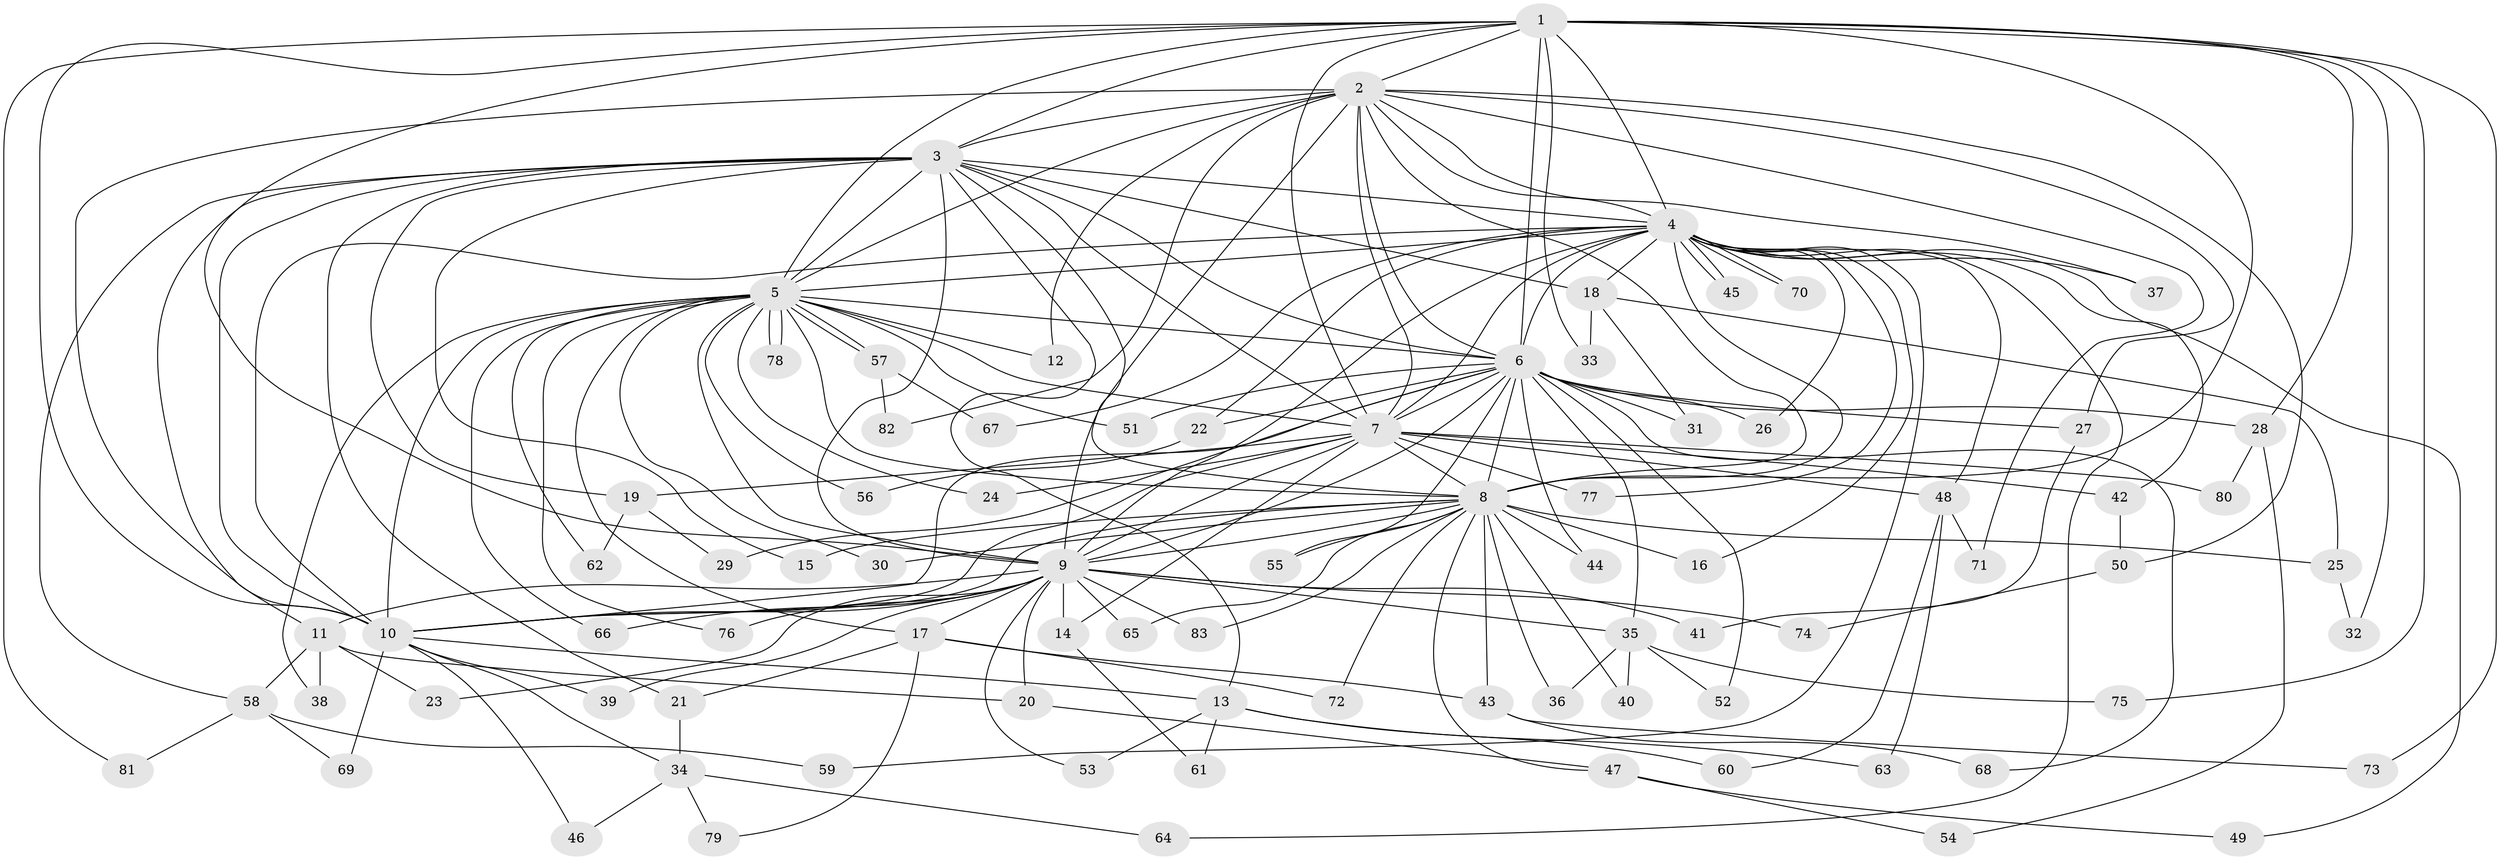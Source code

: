 // coarse degree distribution, {14: 0.016129032258064516, 24: 0.016129032258064516, 23: 0.03225806451612903, 17: 0.016129032258064516, 15: 0.016129032258064516, 20: 0.016129032258064516, 11: 0.016129032258064516, 6: 0.04838709677419355, 1: 0.04838709677419355, 3: 0.08064516129032258, 2: 0.5645161290322581, 7: 0.016129032258064516, 5: 0.06451612903225806, 4: 0.04838709677419355}
// Generated by graph-tools (version 1.1) at 2025/41/03/06/25 10:41:43]
// undirected, 83 vertices, 191 edges
graph export_dot {
graph [start="1"]
  node [color=gray90,style=filled];
  1;
  2;
  3;
  4;
  5;
  6;
  7;
  8;
  9;
  10;
  11;
  12;
  13;
  14;
  15;
  16;
  17;
  18;
  19;
  20;
  21;
  22;
  23;
  24;
  25;
  26;
  27;
  28;
  29;
  30;
  31;
  32;
  33;
  34;
  35;
  36;
  37;
  38;
  39;
  40;
  41;
  42;
  43;
  44;
  45;
  46;
  47;
  48;
  49;
  50;
  51;
  52;
  53;
  54;
  55;
  56;
  57;
  58;
  59;
  60;
  61;
  62;
  63;
  64;
  65;
  66;
  67;
  68;
  69;
  70;
  71;
  72;
  73;
  74;
  75;
  76;
  77;
  78;
  79;
  80;
  81;
  82;
  83;
  1 -- 2;
  1 -- 3;
  1 -- 4;
  1 -- 5;
  1 -- 6;
  1 -- 7;
  1 -- 8;
  1 -- 9;
  1 -- 10;
  1 -- 28;
  1 -- 32;
  1 -- 33;
  1 -- 73;
  1 -- 75;
  1 -- 81;
  2 -- 3;
  2 -- 4;
  2 -- 5;
  2 -- 6;
  2 -- 7;
  2 -- 8;
  2 -- 9;
  2 -- 10;
  2 -- 12;
  2 -- 27;
  2 -- 37;
  2 -- 50;
  2 -- 71;
  2 -- 82;
  3 -- 4;
  3 -- 5;
  3 -- 6;
  3 -- 7;
  3 -- 8;
  3 -- 9;
  3 -- 10;
  3 -- 11;
  3 -- 13;
  3 -- 15;
  3 -- 18;
  3 -- 19;
  3 -- 21;
  3 -- 58;
  4 -- 5;
  4 -- 6;
  4 -- 7;
  4 -- 8;
  4 -- 9;
  4 -- 10;
  4 -- 16;
  4 -- 18;
  4 -- 22;
  4 -- 26;
  4 -- 37;
  4 -- 42;
  4 -- 45;
  4 -- 45;
  4 -- 48;
  4 -- 49;
  4 -- 59;
  4 -- 64;
  4 -- 67;
  4 -- 70;
  4 -- 70;
  4 -- 77;
  5 -- 6;
  5 -- 7;
  5 -- 8;
  5 -- 9;
  5 -- 10;
  5 -- 12;
  5 -- 17;
  5 -- 24;
  5 -- 30;
  5 -- 38;
  5 -- 51;
  5 -- 56;
  5 -- 57;
  5 -- 57;
  5 -- 62;
  5 -- 66;
  5 -- 76;
  5 -- 78;
  5 -- 78;
  6 -- 7;
  6 -- 8;
  6 -- 9;
  6 -- 10;
  6 -- 22;
  6 -- 26;
  6 -- 27;
  6 -- 28;
  6 -- 29;
  6 -- 31;
  6 -- 35;
  6 -- 44;
  6 -- 51;
  6 -- 52;
  6 -- 55;
  6 -- 68;
  7 -- 8;
  7 -- 9;
  7 -- 10;
  7 -- 14;
  7 -- 19;
  7 -- 24;
  7 -- 42;
  7 -- 48;
  7 -- 77;
  7 -- 80;
  8 -- 9;
  8 -- 10;
  8 -- 15;
  8 -- 16;
  8 -- 25;
  8 -- 30;
  8 -- 36;
  8 -- 40;
  8 -- 43;
  8 -- 44;
  8 -- 47;
  8 -- 55;
  8 -- 65;
  8 -- 72;
  8 -- 83;
  9 -- 10;
  9 -- 11;
  9 -- 14;
  9 -- 17;
  9 -- 20;
  9 -- 23;
  9 -- 35;
  9 -- 39;
  9 -- 41;
  9 -- 53;
  9 -- 65;
  9 -- 66;
  9 -- 74;
  9 -- 76;
  9 -- 83;
  10 -- 13;
  10 -- 34;
  10 -- 39;
  10 -- 46;
  10 -- 69;
  11 -- 20;
  11 -- 23;
  11 -- 38;
  11 -- 58;
  13 -- 53;
  13 -- 60;
  13 -- 61;
  13 -- 63;
  14 -- 61;
  17 -- 21;
  17 -- 43;
  17 -- 72;
  17 -- 79;
  18 -- 25;
  18 -- 31;
  18 -- 33;
  19 -- 29;
  19 -- 62;
  20 -- 47;
  21 -- 34;
  22 -- 56;
  25 -- 32;
  27 -- 41;
  28 -- 54;
  28 -- 80;
  34 -- 46;
  34 -- 64;
  34 -- 79;
  35 -- 36;
  35 -- 40;
  35 -- 52;
  35 -- 75;
  42 -- 50;
  43 -- 68;
  43 -- 73;
  47 -- 49;
  47 -- 54;
  48 -- 60;
  48 -- 63;
  48 -- 71;
  50 -- 74;
  57 -- 67;
  57 -- 82;
  58 -- 59;
  58 -- 69;
  58 -- 81;
}
